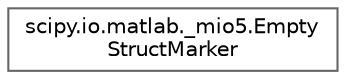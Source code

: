 digraph "Graphical Class Hierarchy"
{
 // LATEX_PDF_SIZE
  bgcolor="transparent";
  edge [fontname=Helvetica,fontsize=10,labelfontname=Helvetica,labelfontsize=10];
  node [fontname=Helvetica,fontsize=10,shape=box,height=0.2,width=0.4];
  rankdir="LR";
  Node0 [id="Node000000",label="scipy.io.matlab._mio5.Empty\lStructMarker",height=0.2,width=0.4,color="grey40", fillcolor="white", style="filled",URL="$d8/d16/classscipy_1_1io_1_1matlab_1_1__mio5_1_1EmptyStructMarker.html",tooltip=" "];
}
